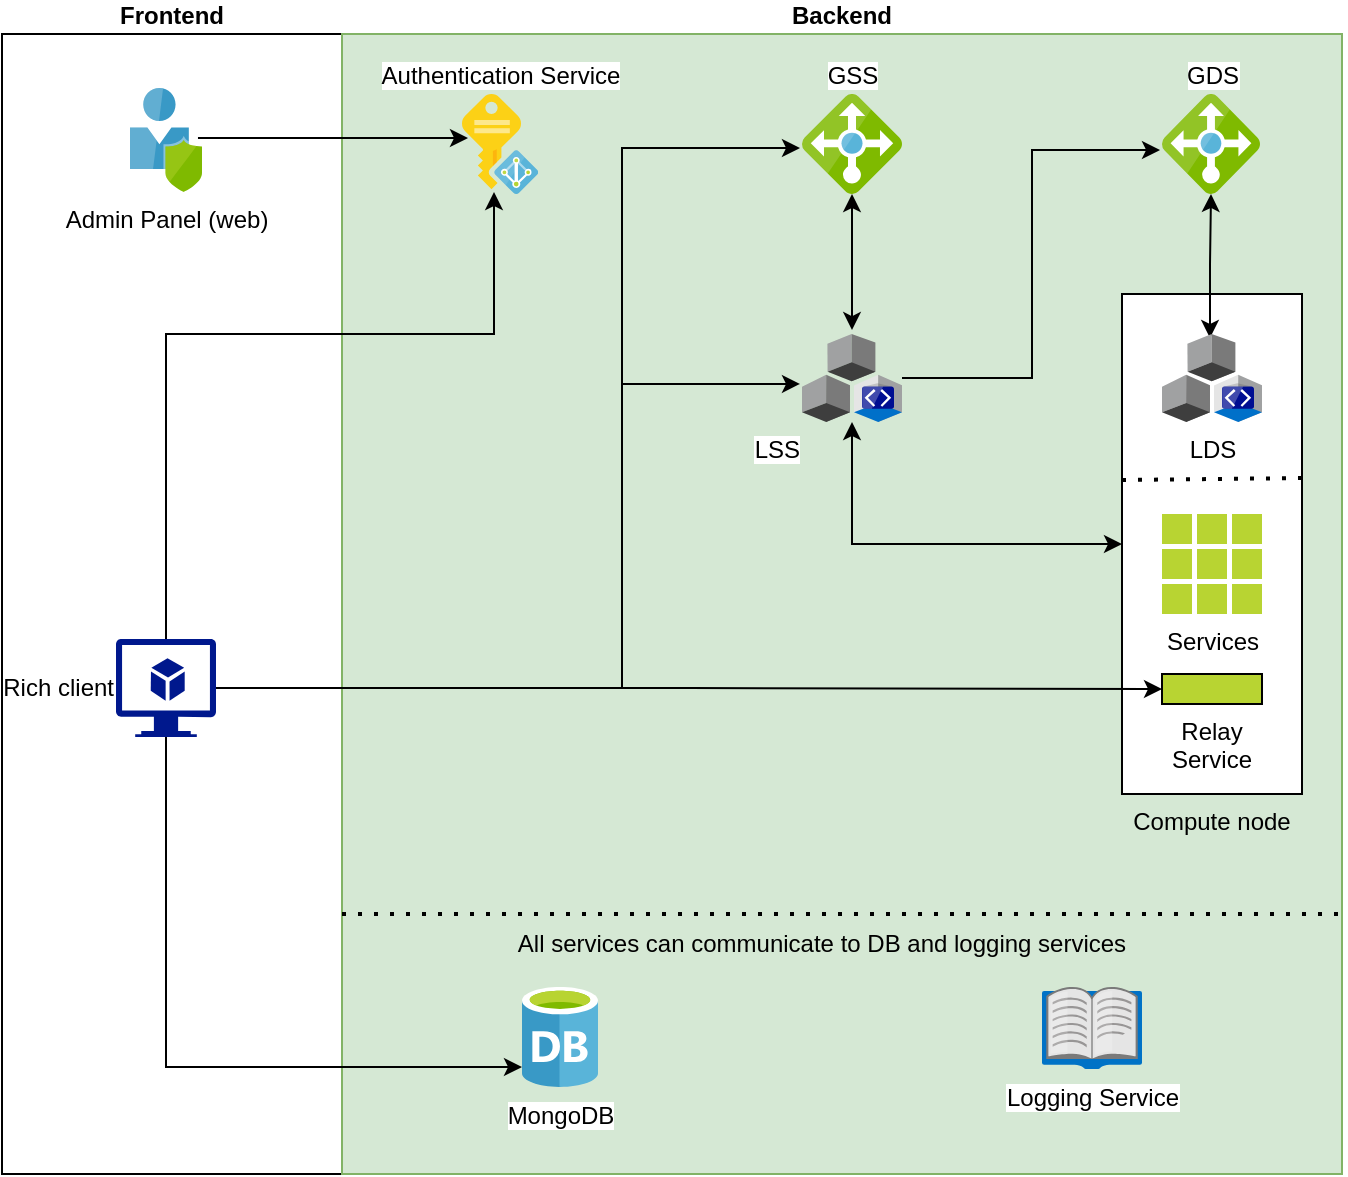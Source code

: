 <mxfile version="23.0.2" type="device">
  <diagram name="Seite-1" id="SS-HQOLnVxQU8ypBvxkJ">
    <mxGraphModel dx="1925" dy="988" grid="1" gridSize="10" guides="1" tooltips="1" connect="1" arrows="1" fold="1" page="1" pageScale="1" pageWidth="827" pageHeight="1169" math="0" shadow="0">
      <root>
        <mxCell id="0" />
        <mxCell id="1" parent="0" />
        <mxCell id="u75JDr9KHzSz3JVAQ8TS-34" value="Frontend" style="whiteSpace=wrap;html=1;imageAspect=0;connectable=0;labelPosition=center;verticalLabelPosition=top;align=center;verticalAlign=bottom;fontStyle=1" vertex="1" parent="1">
          <mxGeometry x="-30" y="250" width="170" height="570" as="geometry" />
        </mxCell>
        <mxCell id="u75JDr9KHzSz3JVAQ8TS-13" value="Backend" style="rounded=0;whiteSpace=wrap;html=1;fillColor=#d5e8d4;strokeColor=#82b366;connectable=0;labelPosition=center;verticalLabelPosition=top;align=center;verticalAlign=bottom;fontStyle=1" vertex="1" parent="1">
          <mxGeometry x="140" y="250" width="500" height="570" as="geometry" />
        </mxCell>
        <mxCell id="u75JDr9KHzSz3JVAQ8TS-16" value="Compute node" style="rounded=0;whiteSpace=wrap;html=1;labelPosition=center;verticalLabelPosition=bottom;align=center;verticalAlign=top;" vertex="1" parent="1">
          <mxGeometry x="530" y="380" width="90" height="250" as="geometry" />
        </mxCell>
        <mxCell id="u75JDr9KHzSz3JVAQ8TS-1" value="GSS" style="image;sketch=0;aspect=fixed;html=1;points=[];align=center;fontSize=12;image=img/lib/mscae/Load_Balancer_feature.svg;labelPosition=center;verticalLabelPosition=top;verticalAlign=bottom;" vertex="1" parent="1">
          <mxGeometry x="370" y="280" width="50" height="50" as="geometry" />
        </mxCell>
        <mxCell id="u75JDr9KHzSz3JVAQ8TS-2" value="GDS" style="image;sketch=0;aspect=fixed;html=1;points=[];align=center;fontSize=12;image=img/lib/mscae/Load_Balancer_feature.svg;labelPosition=center;verticalLabelPosition=top;verticalAlign=bottom;" vertex="1" parent="1">
          <mxGeometry x="550" y="280" width="49" height="50" as="geometry" />
        </mxCell>
        <mxCell id="u75JDr9KHzSz3JVAQ8TS-25" style="edgeStyle=orthogonalEdgeStyle;rounded=0;orthogonalLoop=1;jettySize=auto;html=1;entryX=0;entryY=0.5;entryDx=0;entryDy=0;" edge="1" parent="1" source="u75JDr9KHzSz3JVAQ8TS-4" target="u75JDr9KHzSz3JVAQ8TS-11">
          <mxGeometry relative="1" as="geometry" />
        </mxCell>
        <mxCell id="u75JDr9KHzSz3JVAQ8TS-4" value="Rich client" style="sketch=0;aspect=fixed;pointerEvents=1;shadow=0;dashed=0;html=1;strokeColor=none;labelPosition=left;verticalLabelPosition=middle;verticalAlign=middle;align=right;fillColor=#00188D;shape=mxgraph.azure.virtual_machine_feature" vertex="1" parent="1">
          <mxGeometry x="27" y="552.5" width="50" height="49" as="geometry" />
        </mxCell>
        <mxCell id="u75JDr9KHzSz3JVAQ8TS-5" value="MongoDB" style="image;sketch=0;aspect=fixed;html=1;points=[];align=center;fontSize=12;image=img/lib/mscae/Database_General.svg;" vertex="1" parent="1">
          <mxGeometry x="230" y="726.5" width="38" height="50" as="geometry" />
        </mxCell>
        <mxCell id="u75JDr9KHzSz3JVAQ8TS-6" value="Admin Panel (web)" style="image;sketch=0;aspect=fixed;html=1;points=[];align=center;fontSize=12;image=img/lib/mscae/User_Privacy.svg;" vertex="1" parent="1">
          <mxGeometry x="34" y="277" width="36" height="52" as="geometry" />
        </mxCell>
        <mxCell id="u75JDr9KHzSz3JVAQ8TS-7" value="Authentication Service" style="image;sketch=0;aspect=fixed;html=1;points=[];align=center;fontSize=12;image=img/lib/mscae/Managed_Identities.svg;labelPosition=center;verticalLabelPosition=top;verticalAlign=bottom;" vertex="1" parent="1">
          <mxGeometry x="200" y="280" width="38" height="50" as="geometry" />
        </mxCell>
        <mxCell id="u75JDr9KHzSz3JVAQ8TS-29" style="edgeStyle=orthogonalEdgeStyle;rounded=0;orthogonalLoop=1;jettySize=auto;html=1;entryX=0;entryY=0.5;entryDx=0;entryDy=0;startArrow=classic;startFill=1;" edge="1" parent="1" source="u75JDr9KHzSz3JVAQ8TS-8" target="u75JDr9KHzSz3JVAQ8TS-16">
          <mxGeometry relative="1" as="geometry">
            <Array as="points">
              <mxPoint x="395" y="505" />
            </Array>
          </mxGeometry>
        </mxCell>
        <mxCell id="u75JDr9KHzSz3JVAQ8TS-8" value="LSS" style="image;sketch=0;aspect=fixed;html=1;points=[];align=right;fontSize=12;image=img/lib/mscae/Controllers.svg;labelPosition=left;verticalLabelPosition=bottom;verticalAlign=top;" vertex="1" parent="1">
          <mxGeometry x="370" y="400" width="50" height="44" as="geometry" />
        </mxCell>
        <mxCell id="u75JDr9KHzSz3JVAQ8TS-30" value="" style="edgeStyle=orthogonalEdgeStyle;rounded=0;orthogonalLoop=1;jettySize=auto;html=1;exitX=0.48;exitY=0.045;exitDx=0;exitDy=0;exitPerimeter=0;startArrow=classic;startFill=1;" edge="1" parent="1" source="u75JDr9KHzSz3JVAQ8TS-9" target="u75JDr9KHzSz3JVAQ8TS-2">
          <mxGeometry relative="1" as="geometry">
            <mxPoint x="660" y="350" as="sourcePoint" />
          </mxGeometry>
        </mxCell>
        <mxCell id="u75JDr9KHzSz3JVAQ8TS-9" value="LDS" style="image;sketch=0;aspect=fixed;html=1;points=[];align=center;fontSize=12;image=img/lib/mscae/Controllers.svg;" vertex="1" parent="1">
          <mxGeometry x="550" y="400" width="50" height="44" as="geometry" />
        </mxCell>
        <mxCell id="u75JDr9KHzSz3JVAQ8TS-10" value="Services" style="image;sketch=0;aspect=fixed;html=1;points=[];align=center;fontSize=12;image=img/lib/mscae/Grid3x3.svg;imageBackground=default;" vertex="1" parent="1">
          <mxGeometry x="550" y="490" width="50" height="50" as="geometry" />
        </mxCell>
        <mxCell id="u75JDr9KHzSz3JVAQ8TS-11" value="Relay Service" style="rounded=0;whiteSpace=wrap;html=1;fillColor=#b8d432;verticalAlign=top;labelPosition=center;verticalLabelPosition=bottom;align=center;" vertex="1" parent="1">
          <mxGeometry x="550" y="570" width="50" height="15" as="geometry" />
        </mxCell>
        <mxCell id="u75JDr9KHzSz3JVAQ8TS-12" value="Logging Service" style="image;sketch=0;aspect=fixed;html=1;points=[];align=center;fontSize=12;image=img/lib/mscae/eBooks.svg;" vertex="1" parent="1">
          <mxGeometry x="490" y="726.5" width="50" height="41" as="geometry" />
        </mxCell>
        <mxCell id="u75JDr9KHzSz3JVAQ8TS-15" style="edgeStyle=orthogonalEdgeStyle;rounded=0;orthogonalLoop=1;jettySize=auto;html=1;entryX=0.079;entryY=0.44;entryDx=0;entryDy=0;entryPerimeter=0;exitX=0.944;exitY=0.48;exitDx=0;exitDy=0;exitPerimeter=0;" edge="1" parent="1" source="u75JDr9KHzSz3JVAQ8TS-6" target="u75JDr9KHzSz3JVAQ8TS-7">
          <mxGeometry relative="1" as="geometry" />
        </mxCell>
        <mxCell id="u75JDr9KHzSz3JVAQ8TS-21" style="edgeStyle=orthogonalEdgeStyle;rounded=0;orthogonalLoop=1;jettySize=auto;html=1;entryX=-0.02;entryY=0.56;entryDx=0;entryDy=0;entryPerimeter=0;" edge="1" parent="1" source="u75JDr9KHzSz3JVAQ8TS-8" target="u75JDr9KHzSz3JVAQ8TS-2">
          <mxGeometry relative="1" as="geometry" />
        </mxCell>
        <mxCell id="u75JDr9KHzSz3JVAQ8TS-22" style="edgeStyle=orthogonalEdgeStyle;rounded=0;orthogonalLoop=1;jettySize=auto;html=1;entryX=0.5;entryY=-0.045;entryDx=0;entryDy=0;entryPerimeter=0;startArrow=classic;startFill=1;" edge="1" parent="1" source="u75JDr9KHzSz3JVAQ8TS-1" target="u75JDr9KHzSz3JVAQ8TS-8">
          <mxGeometry relative="1" as="geometry" />
        </mxCell>
        <mxCell id="u75JDr9KHzSz3JVAQ8TS-23" style="edgeStyle=orthogonalEdgeStyle;rounded=0;orthogonalLoop=1;jettySize=auto;html=1;entryX=0;entryY=0.8;entryDx=0;entryDy=0;entryPerimeter=0;" edge="1" parent="1" source="u75JDr9KHzSz3JVAQ8TS-4" target="u75JDr9KHzSz3JVAQ8TS-5">
          <mxGeometry relative="1" as="geometry">
            <Array as="points">
              <mxPoint x="52" y="767" />
            </Array>
          </mxGeometry>
        </mxCell>
        <mxCell id="u75JDr9KHzSz3JVAQ8TS-24" style="edgeStyle=orthogonalEdgeStyle;rounded=0;orthogonalLoop=1;jettySize=auto;html=1;entryX=0.421;entryY=0.98;entryDx=0;entryDy=0;entryPerimeter=0;" edge="1" parent="1" source="u75JDr9KHzSz3JVAQ8TS-4" target="u75JDr9KHzSz3JVAQ8TS-7">
          <mxGeometry relative="1" as="geometry">
            <Array as="points">
              <mxPoint x="52" y="400" />
              <mxPoint x="216" y="400" />
            </Array>
          </mxGeometry>
        </mxCell>
        <mxCell id="u75JDr9KHzSz3JVAQ8TS-26" value="" style="endArrow=none;dashed=1;html=1;dashPattern=1 3;strokeWidth=2;rounded=0;" edge="1" parent="1">
          <mxGeometry width="50" height="50" relative="1" as="geometry">
            <mxPoint x="140" y="690" as="sourcePoint" />
            <mxPoint x="640" y="690" as="targetPoint" />
          </mxGeometry>
        </mxCell>
        <mxCell id="u75JDr9KHzSz3JVAQ8TS-27" style="edgeStyle=orthogonalEdgeStyle;rounded=0;orthogonalLoop=1;jettySize=auto;html=1;entryX=-0.02;entryY=0.54;entryDx=0;entryDy=0;entryPerimeter=0;" edge="1" parent="1" source="u75JDr9KHzSz3JVAQ8TS-4" target="u75JDr9KHzSz3JVAQ8TS-1">
          <mxGeometry relative="1" as="geometry">
            <Array as="points">
              <mxPoint x="280" y="577" />
              <mxPoint x="280" y="307" />
            </Array>
          </mxGeometry>
        </mxCell>
        <mxCell id="u75JDr9KHzSz3JVAQ8TS-28" style="edgeStyle=orthogonalEdgeStyle;rounded=0;orthogonalLoop=1;jettySize=auto;html=1;entryX=-0.02;entryY=0.568;entryDx=0;entryDy=0;entryPerimeter=0;" edge="1" parent="1" source="u75JDr9KHzSz3JVAQ8TS-4" target="u75JDr9KHzSz3JVAQ8TS-8">
          <mxGeometry relative="1" as="geometry">
            <Array as="points">
              <mxPoint x="280" y="577" />
              <mxPoint x="280" y="425" />
            </Array>
          </mxGeometry>
        </mxCell>
        <mxCell id="u75JDr9KHzSz3JVAQ8TS-31" value="" style="endArrow=none;dashed=1;html=1;dashPattern=1 3;strokeWidth=2;rounded=0;entryX=1.022;entryY=0.368;entryDx=0;entryDy=0;entryPerimeter=0;exitX=0;exitY=0.372;exitDx=0;exitDy=0;exitPerimeter=0;" edge="1" parent="1" source="u75JDr9KHzSz3JVAQ8TS-16" target="u75JDr9KHzSz3JVAQ8TS-16">
          <mxGeometry width="50" height="50" relative="1" as="geometry">
            <mxPoint x="390" y="540" as="sourcePoint" />
            <mxPoint x="440" y="490" as="targetPoint" />
          </mxGeometry>
        </mxCell>
        <mxCell id="u75JDr9KHzSz3JVAQ8TS-32" value="All services can communicate to DB and logging services" style="text;html=1;strokeColor=none;fillColor=none;align=center;verticalAlign=middle;whiteSpace=wrap;rounded=0;" vertex="1" parent="1">
          <mxGeometry x="200" y="690" width="360" height="30" as="geometry" />
        </mxCell>
      </root>
    </mxGraphModel>
  </diagram>
</mxfile>
